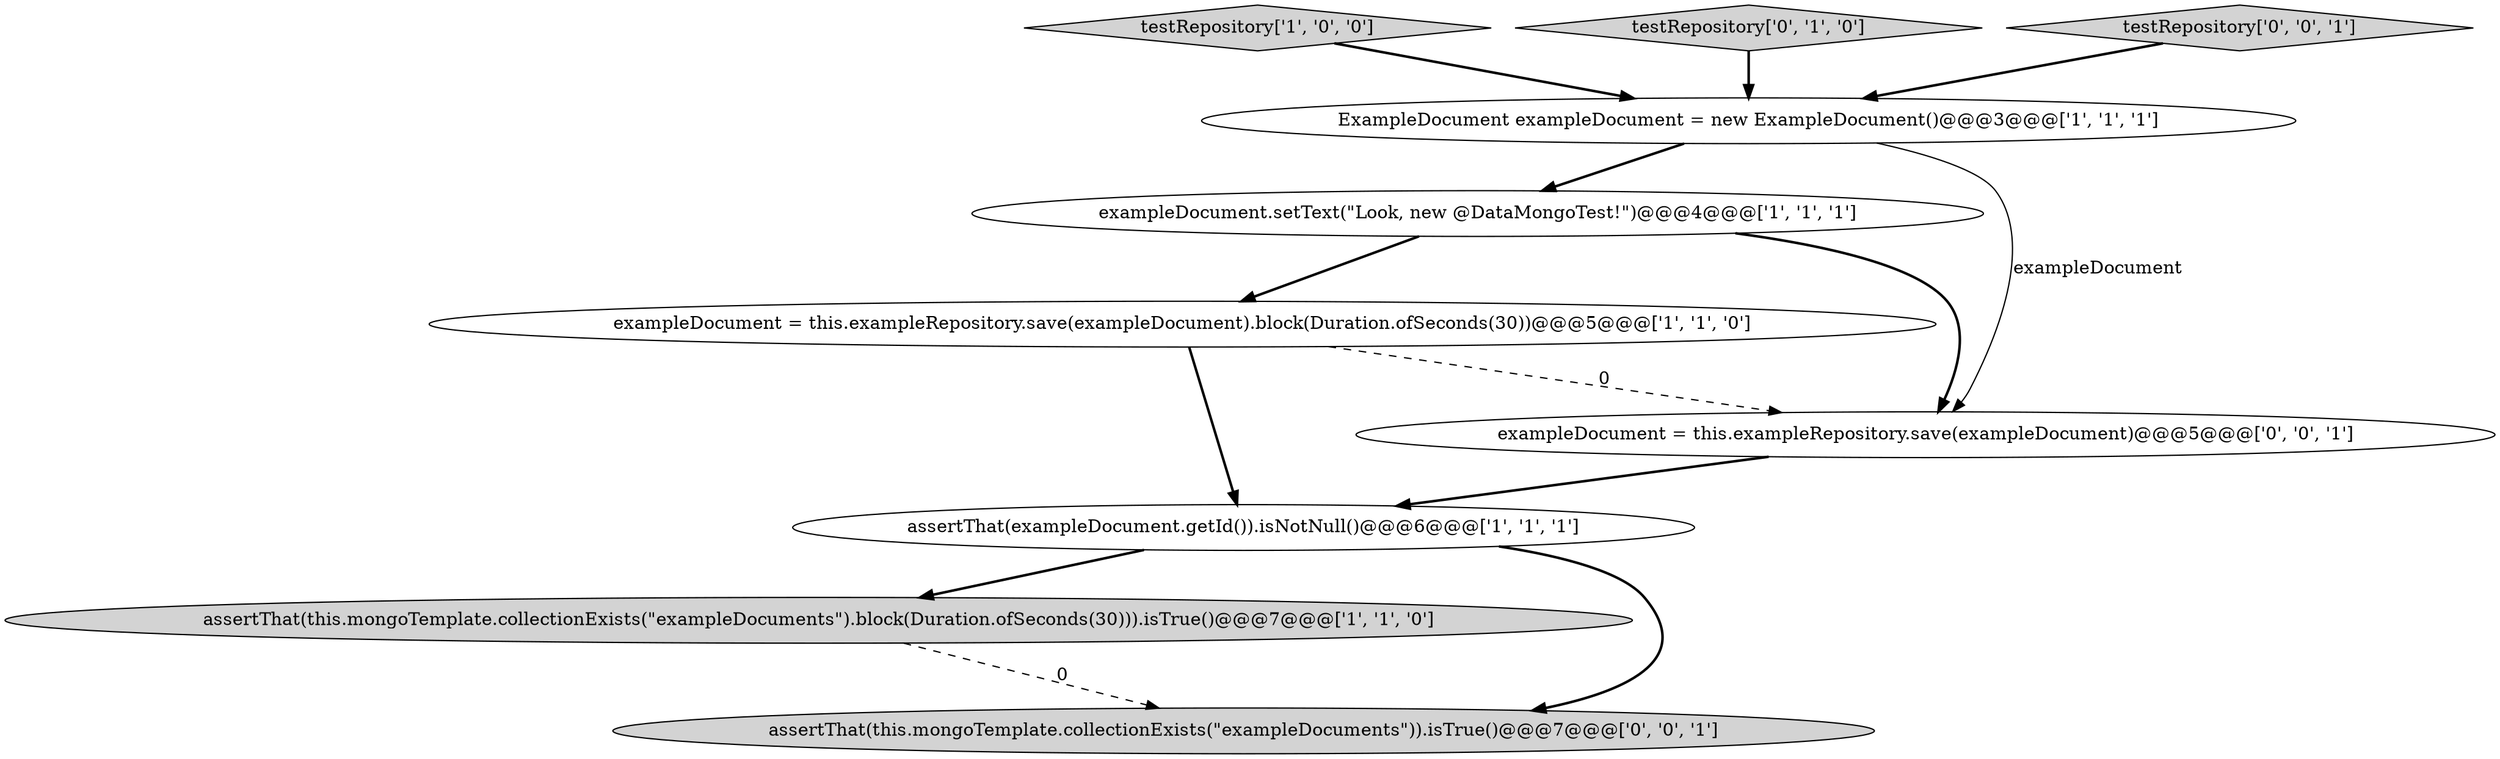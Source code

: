 digraph {
2 [style = filled, label = "assertThat(this.mongoTemplate.collectionExists(\"exampleDocuments\").block(Duration.ofSeconds(30))).isTrue()@@@7@@@['1', '1', '0']", fillcolor = lightgray, shape = ellipse image = "AAA0AAABBB1BBB"];
0 [style = filled, label = "exampleDocument.setText(\"Look, new @DataMongoTest!\")@@@4@@@['1', '1', '1']", fillcolor = white, shape = ellipse image = "AAA0AAABBB1BBB"];
5 [style = filled, label = "exampleDocument = this.exampleRepository.save(exampleDocument).block(Duration.ofSeconds(30))@@@5@@@['1', '1', '0']", fillcolor = white, shape = ellipse image = "AAA0AAABBB1BBB"];
7 [style = filled, label = "exampleDocument = this.exampleRepository.save(exampleDocument)@@@5@@@['0', '0', '1']", fillcolor = white, shape = ellipse image = "AAA0AAABBB3BBB"];
1 [style = filled, label = "testRepository['1', '0', '0']", fillcolor = lightgray, shape = diamond image = "AAA0AAABBB1BBB"];
6 [style = filled, label = "testRepository['0', '1', '0']", fillcolor = lightgray, shape = diamond image = "AAA0AAABBB2BBB"];
4 [style = filled, label = "ExampleDocument exampleDocument = new ExampleDocument()@@@3@@@['1', '1', '1']", fillcolor = white, shape = ellipse image = "AAA0AAABBB1BBB"];
8 [style = filled, label = "testRepository['0', '0', '1']", fillcolor = lightgray, shape = diamond image = "AAA0AAABBB3BBB"];
3 [style = filled, label = "assertThat(exampleDocument.getId()).isNotNull()@@@6@@@['1', '1', '1']", fillcolor = white, shape = ellipse image = "AAA0AAABBB1BBB"];
9 [style = filled, label = "assertThat(this.mongoTemplate.collectionExists(\"exampleDocuments\")).isTrue()@@@7@@@['0', '0', '1']", fillcolor = lightgray, shape = ellipse image = "AAA0AAABBB3BBB"];
5->3 [style = bold, label=""];
3->9 [style = bold, label=""];
6->4 [style = bold, label=""];
4->7 [style = solid, label="exampleDocument"];
1->4 [style = bold, label=""];
8->4 [style = bold, label=""];
5->7 [style = dashed, label="0"];
3->2 [style = bold, label=""];
2->9 [style = dashed, label="0"];
7->3 [style = bold, label=""];
4->0 [style = bold, label=""];
0->5 [style = bold, label=""];
0->7 [style = bold, label=""];
}
